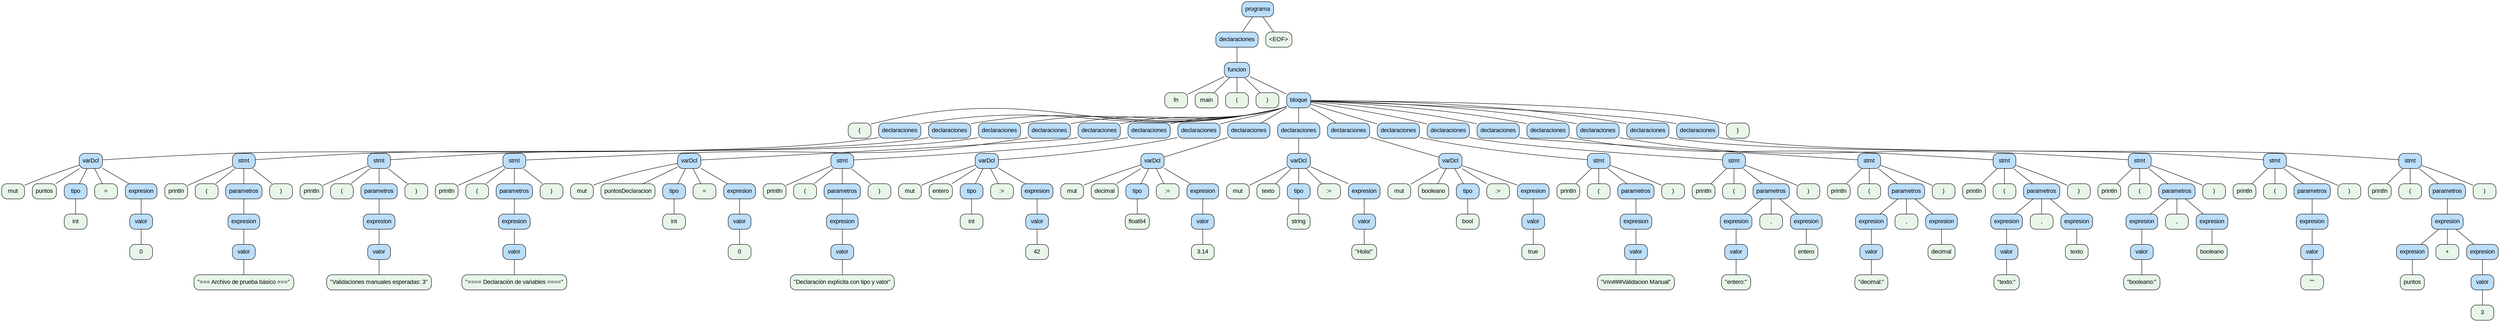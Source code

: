 digraph G {
  node [shape=box, style="rounded,filled", fontname="Arial"];
  edge [arrowhead=none];
  0 [label="programa", fillcolor="#bbdefb"];
  1 [label="declaraciones", fillcolor="#bbdefb"];
  2 [label="funcion", fillcolor="#bbdefb"];
  3 [label="fn", fillcolor="#e8f5e9"];
  2 -> 3;
  4 [label="main", fillcolor="#e8f5e9"];
  2 -> 4;
  5 [label="(", fillcolor="#e8f5e9"];
  2 -> 5;
  6 [label=")", fillcolor="#e8f5e9"];
  2 -> 6;
  7 [label="bloque", fillcolor="#bbdefb"];
  8 [label="{", fillcolor="#e8f5e9"];
  7 -> 8;
  9 [label="declaraciones", fillcolor="#bbdefb"];
  10 [label="varDcl", fillcolor="#bbdefb"];
  11 [label="mut", fillcolor="#e8f5e9"];
  10 -> 11;
  12 [label="puntos", fillcolor="#e8f5e9"];
  10 -> 12;
  13 [label="tipo", fillcolor="#bbdefb"];
  14 [label="int", fillcolor="#e8f5e9"];
  13 -> 14;
  10 -> 13;
  15 [label="=", fillcolor="#e8f5e9"];
  10 -> 15;
  16 [label="expresion", fillcolor="#bbdefb"];
  17 [label="valor", fillcolor="#bbdefb"];
  18 [label="0", fillcolor="#e8f5e9"];
  17 -> 18;
  16 -> 17;
  10 -> 16;
  9 -> 10;
  7 -> 9;
  19 [label="declaraciones", fillcolor="#bbdefb"];
  20 [label="stmt", fillcolor="#bbdefb"];
  21 [label="println", fillcolor="#e8f5e9"];
  20 -> 21;
  22 [label="(", fillcolor="#e8f5e9"];
  20 -> 22;
  23 [label="parametros", fillcolor="#bbdefb"];
  24 [label="expresion", fillcolor="#bbdefb"];
  25 [label="valor", fillcolor="#bbdefb"];
  26 [label="\"=== Archivo de prueba básico ===\"", fillcolor="#e8f5e9"];
  25 -> 26;
  24 -> 25;
  23 -> 24;
  20 -> 23;
  27 [label=")", fillcolor="#e8f5e9"];
  20 -> 27;
  19 -> 20;
  7 -> 19;
  28 [label="declaraciones", fillcolor="#bbdefb"];
  29 [label="stmt", fillcolor="#bbdefb"];
  30 [label="println", fillcolor="#e8f5e9"];
  29 -> 30;
  31 [label="(", fillcolor="#e8f5e9"];
  29 -> 31;
  32 [label="parametros", fillcolor="#bbdefb"];
  33 [label="expresion", fillcolor="#bbdefb"];
  34 [label="valor", fillcolor="#bbdefb"];
  35 [label="\"Validaciones manuales esperadas: 3\"", fillcolor="#e8f5e9"];
  34 -> 35;
  33 -> 34;
  32 -> 33;
  29 -> 32;
  36 [label=")", fillcolor="#e8f5e9"];
  29 -> 36;
  28 -> 29;
  7 -> 28;
  37 [label="declaraciones", fillcolor="#bbdefb"];
  38 [label="stmt", fillcolor="#bbdefb"];
  39 [label="println", fillcolor="#e8f5e9"];
  38 -> 39;
  40 [label="(", fillcolor="#e8f5e9"];
  38 -> 40;
  41 [label="parametros", fillcolor="#bbdefb"];
  42 [label="expresion", fillcolor="#bbdefb"];
  43 [label="valor", fillcolor="#bbdefb"];
  44 [label="\"==== Declaración de variables ====\"", fillcolor="#e8f5e9"];
  43 -> 44;
  42 -> 43;
  41 -> 42;
  38 -> 41;
  45 [label=")", fillcolor="#e8f5e9"];
  38 -> 45;
  37 -> 38;
  7 -> 37;
  46 [label="declaraciones", fillcolor="#bbdefb"];
  47 [label="varDcl", fillcolor="#bbdefb"];
  48 [label="mut", fillcolor="#e8f5e9"];
  47 -> 48;
  49 [label="puntosDeclaracion", fillcolor="#e8f5e9"];
  47 -> 49;
  50 [label="tipo", fillcolor="#bbdefb"];
  51 [label="int", fillcolor="#e8f5e9"];
  50 -> 51;
  47 -> 50;
  52 [label="=", fillcolor="#e8f5e9"];
  47 -> 52;
  53 [label="expresion", fillcolor="#bbdefb"];
  54 [label="valor", fillcolor="#bbdefb"];
  55 [label="0", fillcolor="#e8f5e9"];
  54 -> 55;
  53 -> 54;
  47 -> 53;
  46 -> 47;
  7 -> 46;
  56 [label="declaraciones", fillcolor="#bbdefb"];
  57 [label="stmt", fillcolor="#bbdefb"];
  58 [label="println", fillcolor="#e8f5e9"];
  57 -> 58;
  59 [label="(", fillcolor="#e8f5e9"];
  57 -> 59;
  60 [label="parametros", fillcolor="#bbdefb"];
  61 [label="expresion", fillcolor="#bbdefb"];
  62 [label="valor", fillcolor="#bbdefb"];
  63 [label="\"Declaración explícita con tipo y valor\"", fillcolor="#e8f5e9"];
  62 -> 63;
  61 -> 62;
  60 -> 61;
  57 -> 60;
  64 [label=")", fillcolor="#e8f5e9"];
  57 -> 64;
  56 -> 57;
  7 -> 56;
  65 [label="declaraciones", fillcolor="#bbdefb"];
  66 [label="varDcl", fillcolor="#bbdefb"];
  67 [label="mut", fillcolor="#e8f5e9"];
  66 -> 67;
  68 [label="entero", fillcolor="#e8f5e9"];
  66 -> 68;
  69 [label="tipo", fillcolor="#bbdefb"];
  70 [label="int", fillcolor="#e8f5e9"];
  69 -> 70;
  66 -> 69;
  71 [label=":=", fillcolor="#e8f5e9"];
  66 -> 71;
  72 [label="expresion", fillcolor="#bbdefb"];
  73 [label="valor", fillcolor="#bbdefb"];
  74 [label="42", fillcolor="#e8f5e9"];
  73 -> 74;
  72 -> 73;
  66 -> 72;
  65 -> 66;
  7 -> 65;
  75 [label="declaraciones", fillcolor="#bbdefb"];
  76 [label="varDcl", fillcolor="#bbdefb"];
  77 [label="mut", fillcolor="#e8f5e9"];
  76 -> 77;
  78 [label="decimal", fillcolor="#e8f5e9"];
  76 -> 78;
  79 [label="tipo", fillcolor="#bbdefb"];
  80 [label="float64", fillcolor="#e8f5e9"];
  79 -> 80;
  76 -> 79;
  81 [label=":=", fillcolor="#e8f5e9"];
  76 -> 81;
  82 [label="expresion", fillcolor="#bbdefb"];
  83 [label="valor", fillcolor="#bbdefb"];
  84 [label="3.14", fillcolor="#e8f5e9"];
  83 -> 84;
  82 -> 83;
  76 -> 82;
  75 -> 76;
  7 -> 75;
  85 [label="declaraciones", fillcolor="#bbdefb"];
  86 [label="varDcl", fillcolor="#bbdefb"];
  87 [label="mut", fillcolor="#e8f5e9"];
  86 -> 87;
  88 [label="texto", fillcolor="#e8f5e9"];
  86 -> 88;
  89 [label="tipo", fillcolor="#bbdefb"];
  90 [label="string", fillcolor="#e8f5e9"];
  89 -> 90;
  86 -> 89;
  91 [label=":=", fillcolor="#e8f5e9"];
  86 -> 91;
  92 [label="expresion", fillcolor="#bbdefb"];
  93 [label="valor", fillcolor="#bbdefb"];
  94 [label="\"Hola!\"", fillcolor="#e8f5e9"];
  93 -> 94;
  92 -> 93;
  86 -> 92;
  85 -> 86;
  7 -> 85;
  95 [label="declaraciones", fillcolor="#bbdefb"];
  96 [label="varDcl", fillcolor="#bbdefb"];
  97 [label="mut", fillcolor="#e8f5e9"];
  96 -> 97;
  98 [label="booleano", fillcolor="#e8f5e9"];
  96 -> 98;
  99 [label="tipo", fillcolor="#bbdefb"];
  100 [label="bool", fillcolor="#e8f5e9"];
  99 -> 100;
  96 -> 99;
  101 [label=":=", fillcolor="#e8f5e9"];
  96 -> 101;
  102 [label="expresion", fillcolor="#bbdefb"];
  103 [label="valor", fillcolor="#bbdefb"];
  104 [label="true", fillcolor="#e8f5e9"];
  103 -> 104;
  102 -> 103;
  96 -> 102;
  95 -> 96;
  7 -> 95;
  105 [label="declaraciones", fillcolor="#bbdefb"];
  106 [label="stmt", fillcolor="#bbdefb"];
  107 [label="println", fillcolor="#e8f5e9"];
  106 -> 107;
  108 [label="(", fillcolor="#e8f5e9"];
  106 -> 108;
  109 [label="parametros", fillcolor="#bbdefb"];
  110 [label="expresion", fillcolor="#bbdefb"];
  111 [label="valor", fillcolor="#bbdefb"];
  112 [label="\"\\n\\n###Validacion Manual\"", fillcolor="#e8f5e9"];
  111 -> 112;
  110 -> 111;
  109 -> 110;
  106 -> 109;
  113 [label=")", fillcolor="#e8f5e9"];
  106 -> 113;
  105 -> 106;
  7 -> 105;
  114 [label="declaraciones", fillcolor="#bbdefb"];
  115 [label="stmt", fillcolor="#bbdefb"];
  116 [label="println", fillcolor="#e8f5e9"];
  115 -> 116;
  117 [label="(", fillcolor="#e8f5e9"];
  115 -> 117;
  118 [label="parametros", fillcolor="#bbdefb"];
  119 [label="expresion", fillcolor="#bbdefb"];
  120 [label="valor", fillcolor="#bbdefb"];
  121 [label="\"entero:\"", fillcolor="#e8f5e9"];
  120 -> 121;
  119 -> 120;
  118 -> 119;
  122 [label=",", fillcolor="#e8f5e9"];
  118 -> 122;
  123 [label="expresion", fillcolor="#bbdefb"];
  124 [label="entero", fillcolor="#e8f5e9"];
  123 -> 124;
  118 -> 123;
  115 -> 118;
  125 [label=")", fillcolor="#e8f5e9"];
  115 -> 125;
  114 -> 115;
  7 -> 114;
  126 [label="declaraciones", fillcolor="#bbdefb"];
  127 [label="stmt", fillcolor="#bbdefb"];
  128 [label="println", fillcolor="#e8f5e9"];
  127 -> 128;
  129 [label="(", fillcolor="#e8f5e9"];
  127 -> 129;
  130 [label="parametros", fillcolor="#bbdefb"];
  131 [label="expresion", fillcolor="#bbdefb"];
  132 [label="valor", fillcolor="#bbdefb"];
  133 [label="\"decimal:\"", fillcolor="#e8f5e9"];
  132 -> 133;
  131 -> 132;
  130 -> 131;
  134 [label=",", fillcolor="#e8f5e9"];
  130 -> 134;
  135 [label="expresion", fillcolor="#bbdefb"];
  136 [label="decimal", fillcolor="#e8f5e9"];
  135 -> 136;
  130 -> 135;
  127 -> 130;
  137 [label=")", fillcolor="#e8f5e9"];
  127 -> 137;
  126 -> 127;
  7 -> 126;
  138 [label="declaraciones", fillcolor="#bbdefb"];
  139 [label="stmt", fillcolor="#bbdefb"];
  140 [label="println", fillcolor="#e8f5e9"];
  139 -> 140;
  141 [label="(", fillcolor="#e8f5e9"];
  139 -> 141;
  142 [label="parametros", fillcolor="#bbdefb"];
  143 [label="expresion", fillcolor="#bbdefb"];
  144 [label="valor", fillcolor="#bbdefb"];
  145 [label="\"texto:\"", fillcolor="#e8f5e9"];
  144 -> 145;
  143 -> 144;
  142 -> 143;
  146 [label=",", fillcolor="#e8f5e9"];
  142 -> 146;
  147 [label="expresion", fillcolor="#bbdefb"];
  148 [label="texto", fillcolor="#e8f5e9"];
  147 -> 148;
  142 -> 147;
  139 -> 142;
  149 [label=")", fillcolor="#e8f5e9"];
  139 -> 149;
  138 -> 139;
  7 -> 138;
  150 [label="declaraciones", fillcolor="#bbdefb"];
  151 [label="stmt", fillcolor="#bbdefb"];
  152 [label="println", fillcolor="#e8f5e9"];
  151 -> 152;
  153 [label="(", fillcolor="#e8f5e9"];
  151 -> 153;
  154 [label="parametros", fillcolor="#bbdefb"];
  155 [label="expresion", fillcolor="#bbdefb"];
  156 [label="valor", fillcolor="#bbdefb"];
  157 [label="\"booleano:\"", fillcolor="#e8f5e9"];
  156 -> 157;
  155 -> 156;
  154 -> 155;
  158 [label=",", fillcolor="#e8f5e9"];
  154 -> 158;
  159 [label="expresion", fillcolor="#bbdefb"];
  160 [label="booleano", fillcolor="#e8f5e9"];
  159 -> 160;
  154 -> 159;
  151 -> 154;
  161 [label=")", fillcolor="#e8f5e9"];
  151 -> 161;
  150 -> 151;
  7 -> 150;
  162 [label="declaraciones", fillcolor="#bbdefb"];
  163 [label="stmt", fillcolor="#bbdefb"];
  164 [label="println", fillcolor="#e8f5e9"];
  163 -> 164;
  165 [label="(", fillcolor="#e8f5e9"];
  163 -> 165;
  166 [label="parametros", fillcolor="#bbdefb"];
  167 [label="expresion", fillcolor="#bbdefb"];
  168 [label="valor", fillcolor="#bbdefb"];
  169 [label="\"\"", fillcolor="#e8f5e9"];
  168 -> 169;
  167 -> 168;
  166 -> 167;
  163 -> 166;
  170 [label=")", fillcolor="#e8f5e9"];
  163 -> 170;
  162 -> 163;
  7 -> 162;
  171 [label="declaraciones", fillcolor="#bbdefb"];
  172 [label="stmt", fillcolor="#bbdefb"];
  173 [label="println", fillcolor="#e8f5e9"];
  172 -> 173;
  174 [label="(", fillcolor="#e8f5e9"];
  172 -> 174;
  175 [label="parametros", fillcolor="#bbdefb"];
  176 [label="expresion", fillcolor="#bbdefb"];
  177 [label="expresion", fillcolor="#bbdefb"];
  178 [label="puntos", fillcolor="#e8f5e9"];
  177 -> 178;
  176 -> 177;
  179 [label="+", fillcolor="#e8f5e9"];
  176 -> 179;
  180 [label="expresion", fillcolor="#bbdefb"];
  181 [label="valor", fillcolor="#bbdefb"];
  182 [label="3", fillcolor="#e8f5e9"];
  181 -> 182;
  180 -> 181;
  176 -> 180;
  175 -> 176;
  172 -> 175;
  183 [label=")", fillcolor="#e8f5e9"];
  172 -> 183;
  171 -> 172;
  7 -> 171;
  184 [label="}", fillcolor="#e8f5e9"];
  7 -> 184;
  2 -> 7;
  1 -> 2;
  0 -> 1;
  185 [label="<EOF>", fillcolor="#e8f5e9"];
  0 -> 185;
}